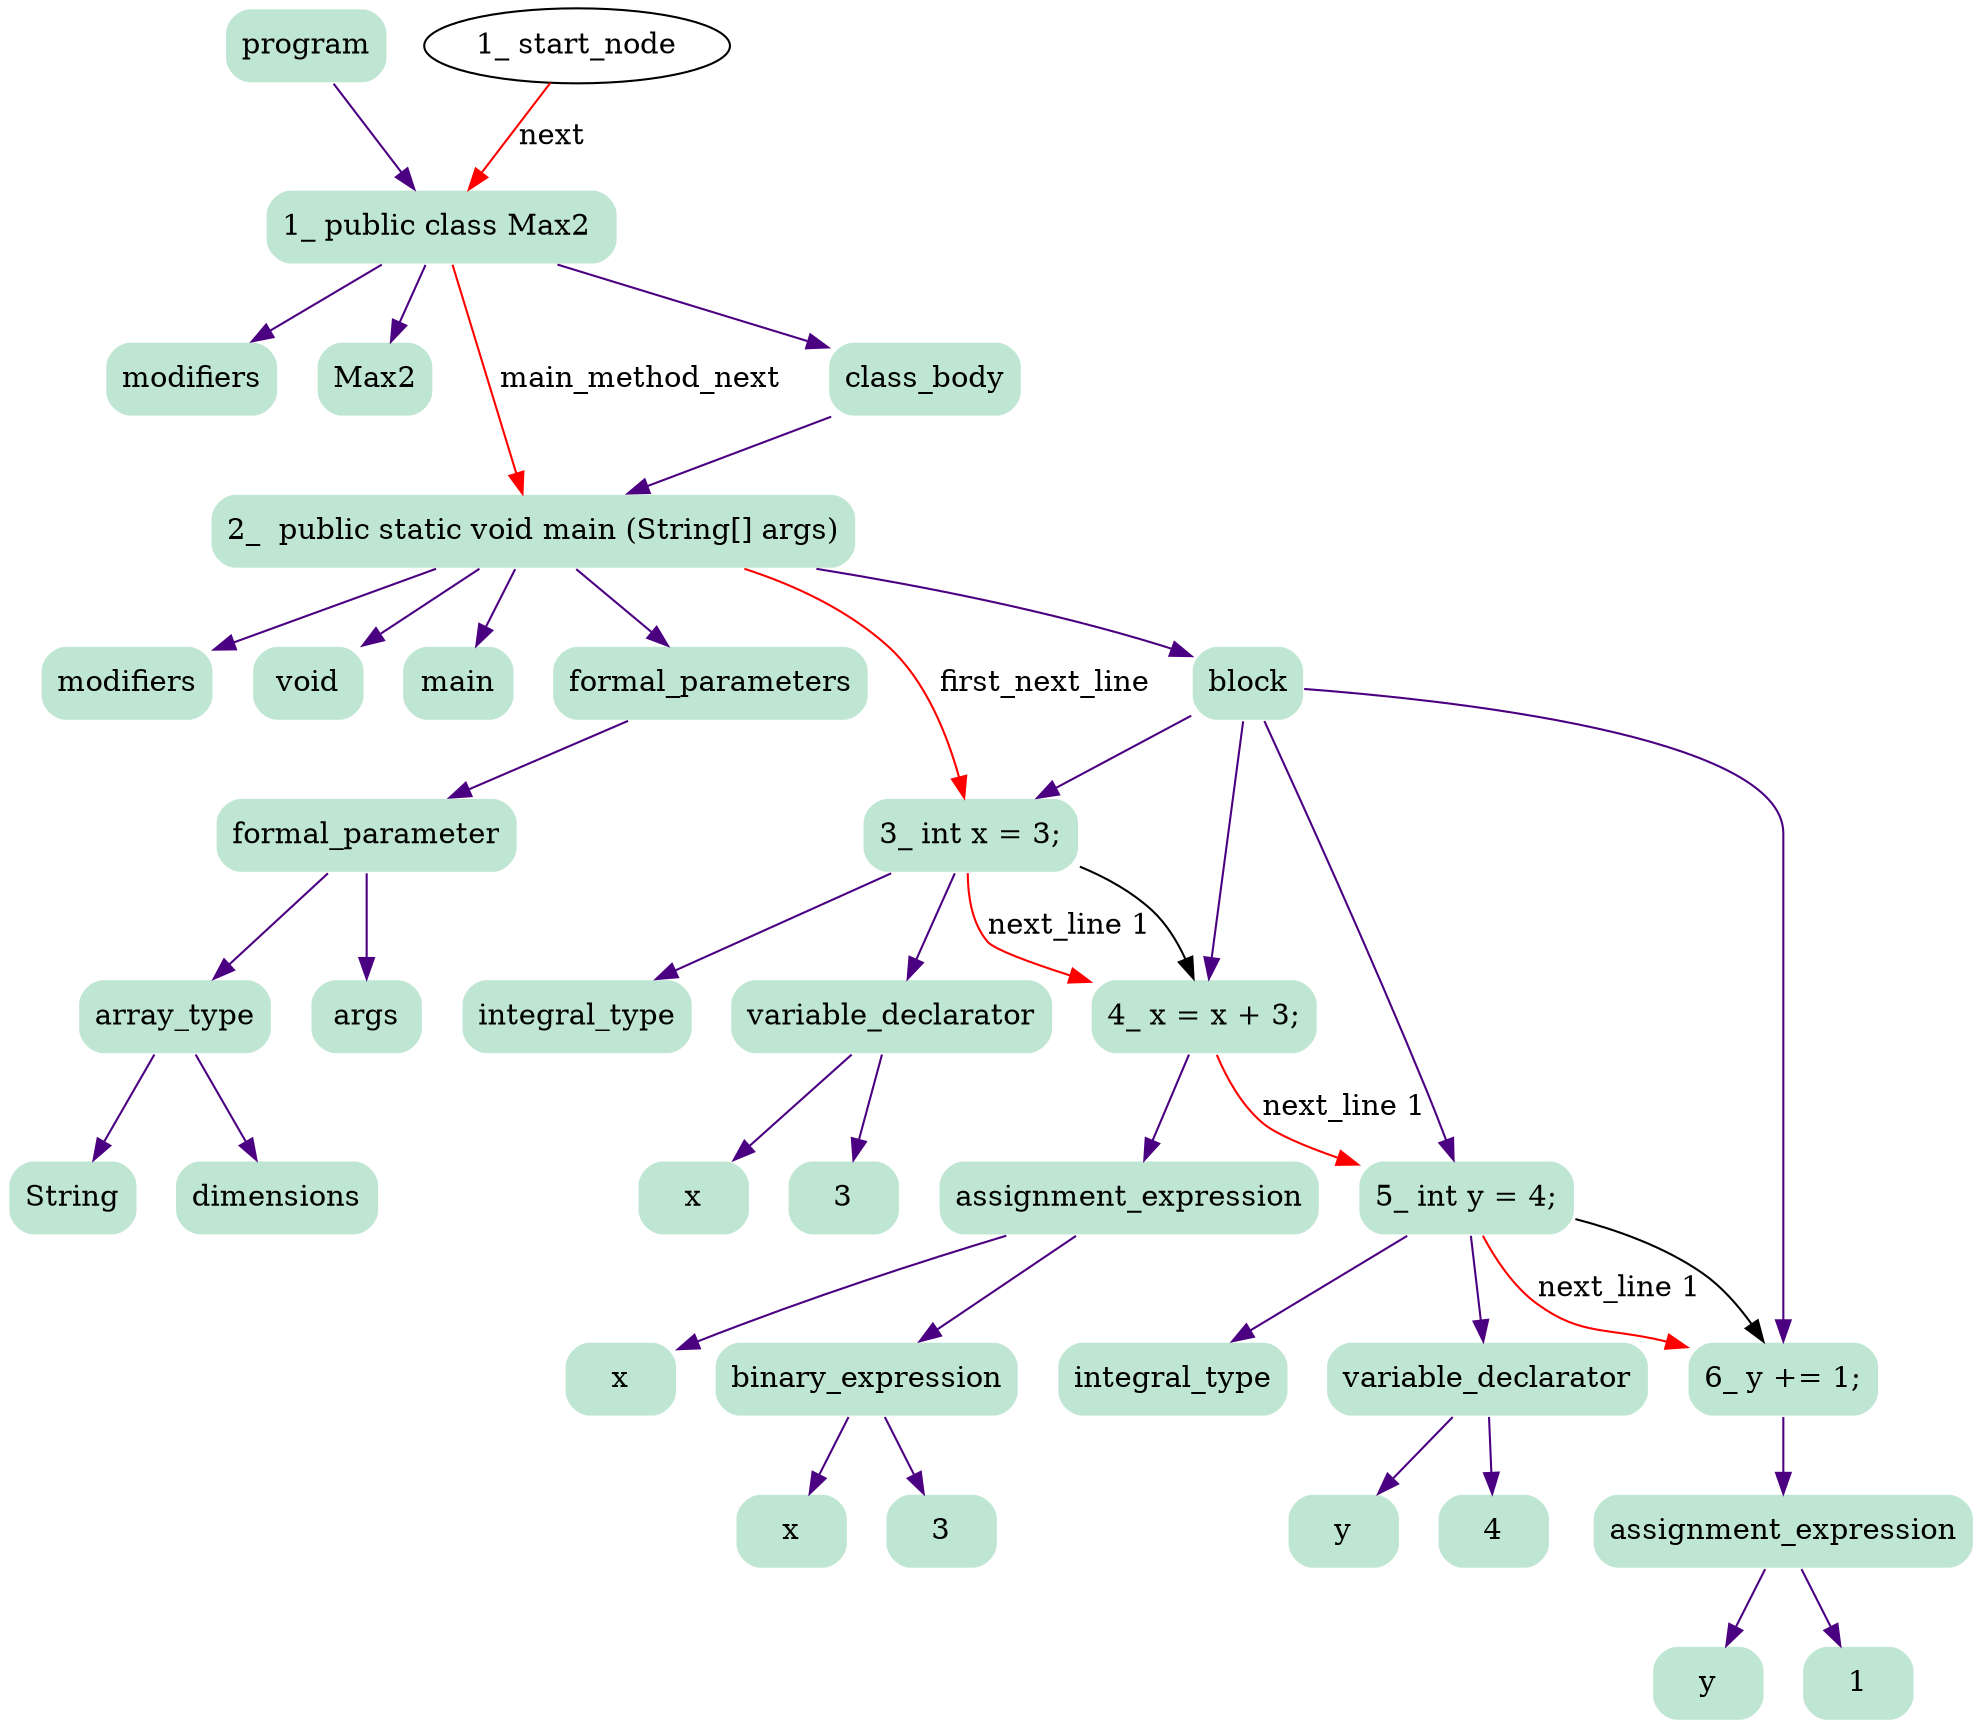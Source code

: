 digraph  {
5 [color=white, fillcolor="#BFE6D3", label=program, node_type=program, shape=box, style="rounded, filled"];
6 [color=white, fillcolor="#BFE6D3", label="1_\ public\ class\ Max2\ ", node_type=class_declaration, shape=box, style="rounded, filled", type_label=class_declaration];
7 [color=white, fillcolor="#BFE6D3", label=modifiers, node_type=modifiers, shape=box, style="rounded, filled"];
8 [color=white, fillcolor="#BFE6D3", label=Max2, node_type=identifier, shape=box, style="rounded, filled"];
9 [color=white, fillcolor="#BFE6D3", label=class_body, node_type=class_body, shape=box, style="rounded, filled"];
10 [color=white, fillcolor="#BFE6D3", label="2_\ \ public\ static\ void\ main\ \(String\[\]\ args\)", node_type=method_declaration, shape=box, style="rounded, filled", type_label=method_declaration];
11 [color=white, fillcolor="#BFE6D3", label=modifiers, node_type=modifiers, shape=box, style="rounded, filled"];
12 [color=white, fillcolor="#BFE6D3", label=void, node_type=void_type, shape=box, style="rounded, filled"];
13 [color=white, fillcolor="#BFE6D3", label=main, node_type=identifier, shape=box, style="rounded, filled"];
14 [color=white, fillcolor="#BFE6D3", label=formal_parameters, node_type=formal_parameters, shape=box, style="rounded, filled"];
15 [color=white, fillcolor="#BFE6D3", label=formal_parameter, node_type=formal_parameter, shape=box, style="rounded, filled"];
16 [color=white, fillcolor="#BFE6D3", label=array_type, node_type=array_type, shape=box, style="rounded, filled"];
17 [color=white, fillcolor="#BFE6D3", label=String, node_type=type_identifier, shape=box, style="rounded, filled"];
18 [color=white, fillcolor="#BFE6D3", label=dimensions, node_type=dimensions, shape=box, style="rounded, filled"];
19 [color=white, fillcolor="#BFE6D3", label=args, node_type=identifier, shape=box, style="rounded, filled"];
20 [color=white, fillcolor="#BFE6D3", label=block, node_type=block, shape=box, style="rounded, filled"];
21 [color=white, fillcolor="#BFE6D3", label="3_\ int\ x\ =\ 3;", node_type=local_variable_declaration, shape=box, style="rounded, filled", type_label=expression_statement];
22 [color=white, fillcolor="#BFE6D3", label=integral_type, node_type=integral_type, shape=box, style="rounded, filled"];
23 [color=white, fillcolor="#BFE6D3", label=variable_declarator, node_type=variable_declarator, shape=box, style="rounded, filled"];
24 [color=white, fillcolor="#BFE6D3", label=x, node_type=identifier, shape=box, style="rounded, filled"];
25 [color=white, fillcolor="#BFE6D3", label=3, node_type=decimal_integer_literal, shape=box, style="rounded, filled"];
26 [color=white, fillcolor="#BFE6D3", label="4_\ x\ =\ x\ \+\ 3;", node_type=expression_statement, shape=box, style="rounded, filled", type_label=expression_statement];
27 [color=white, fillcolor="#BFE6D3", label=assignment_expression, node_type=assignment_expression, shape=box, style="rounded, filled"];
28 [color=white, fillcolor="#BFE6D3", label=x, node_type=identifier, shape=box, style="rounded, filled"];
29 [color=white, fillcolor="#BFE6D3", label=binary_expression, node_type=binary_expression, shape=box, style="rounded, filled"];
30 [color=white, fillcolor="#BFE6D3", label=x, node_type=identifier, shape=box, style="rounded, filled"];
31 [color=white, fillcolor="#BFE6D3", label=3, node_type=decimal_integer_literal, shape=box, style="rounded, filled"];
32 [color=white, fillcolor="#BFE6D3", label="5_\ int\ y\ =\ 4;", node_type=local_variable_declaration, shape=box, style="rounded, filled", type_label=expression_statement];
33 [color=white, fillcolor="#BFE6D3", label=integral_type, node_type=integral_type, shape=box, style="rounded, filled"];
34 [color=white, fillcolor="#BFE6D3", label=variable_declarator, node_type=variable_declarator, shape=box, style="rounded, filled"];
35 [color=white, fillcolor="#BFE6D3", label=y, node_type=identifier, shape=box, style="rounded, filled"];
36 [color=white, fillcolor="#BFE6D3", label=4, node_type=decimal_integer_literal, shape=box, style="rounded, filled"];
37 [color=white, fillcolor="#BFE6D3", label="6_\ y\ \+=\ 1;", node_type=expression_statement, shape=box, style="rounded, filled", type_label=expression_statement];
38 [color=white, fillcolor="#BFE6D3", label=assignment_expression, node_type=assignment_expression, shape=box, style="rounded, filled"];
39 [color=white, fillcolor="#BFE6D3", label=y, node_type=identifier, shape=box, style="rounded, filled"];
40 [color=white, fillcolor="#BFE6D3", label=1, node_type=decimal_integer_literal, shape=box, style="rounded, filled"];
1 [label="1_\ start_node", type_label=start];
5 -> 6  [color=indigo, edge_type=AST_edge, key=0, shape=vee];
6 -> 7  [color=indigo, edge_type=AST_edge, key=0, shape=vee];
6 -> 8  [color=indigo, edge_type=AST_edge, key=0, shape=vee];
6 -> 9  [color=indigo, edge_type=AST_edge, key=0, shape=vee];
6 -> 10  [color=red, controlflow_type=main_method_next, edge_type=CFG_edge, key=0, label=main_method_next];
9 -> 10  [color=indigo, edge_type=AST_edge, key=0, shape=vee];
10 -> 11  [color=indigo, edge_type=AST_edge, key=0, shape=vee];
10 -> 12  [color=indigo, edge_type=AST_edge, key=0, shape=vee];
10 -> 13  [color=indigo, edge_type=AST_edge, key=0, shape=vee];
10 -> 14  [color=indigo, edge_type=AST_edge, key=0, shape=vee];
10 -> 20  [color=indigo, edge_type=AST_edge, key=0, shape=vee];
10 -> 21  [color=red, controlflow_type=first_next_line, edge_type=CFG_edge, key=0, label=first_next_line];
14 -> 15  [color=indigo, edge_type=AST_edge, key=0, shape=vee];
15 -> 16  [color=indigo, edge_type=AST_edge, key=0, shape=vee];
15 -> 19  [color=indigo, edge_type=AST_edge, key=0, shape=vee];
16 -> 17  [color=indigo, edge_type=AST_edge, key=0, shape=vee];
16 -> 18  [color=indigo, edge_type=AST_edge, key=0, shape=vee];
20 -> 21  [color=indigo, edge_type=AST_edge, key=0, shape=vee];
20 -> 26  [color=indigo, edge_type=AST_edge, key=0, shape=vee];
20 -> 32  [color=indigo, edge_type=AST_edge, key=0, shape=vee];
20 -> 37  [color=indigo, edge_type=AST_edge, key=0, shape=vee];
21 -> 22  [color=indigo, edge_type=AST_edge, key=0, shape=vee];
21 -> 23  [color=indigo, edge_type=AST_edge, key=0, shape=vee];
21 -> 26  [color=red, controlflow_type="next_line 1", edge_type=CFG_edge, key=0, label="next_line 1"];
21 -> 26  [key=1, used_def=x];
23 -> 24  [color=indigo, edge_type=AST_edge, key=0, shape=vee];
23 -> 25  [color=indigo, edge_type=AST_edge, key=0, shape=vee];
26 -> 27  [color=indigo, edge_type=AST_edge, key=0, shape=vee];
26 -> 32  [color=red, controlflow_type="next_line 1", edge_type=CFG_edge, key=0, label="next_line 1"];
27 -> 28  [color=indigo, edge_type=AST_edge, key=0, shape=vee];
27 -> 29  [color=indigo, edge_type=AST_edge, key=0, shape=vee];
29 -> 30  [color=indigo, edge_type=AST_edge, key=0, shape=vee];
29 -> 31  [color=indigo, edge_type=AST_edge, key=0, shape=vee];
32 -> 33  [color=indigo, edge_type=AST_edge, key=0, shape=vee];
32 -> 34  [color=indigo, edge_type=AST_edge, key=0, shape=vee];
32 -> 37  [color=red, controlflow_type="next_line 1", edge_type=CFG_edge, key=0, label="next_line 1"];
32 -> 37  [key=1, used_def=y];
34 -> 35  [color=indigo, edge_type=AST_edge, key=0, shape=vee];
34 -> 36  [color=indigo, edge_type=AST_edge, key=0, shape=vee];
37 -> 38  [color=indigo, edge_type=AST_edge, key=0, shape=vee];
38 -> 39  [color=indigo, edge_type=AST_edge, key=0, shape=vee];
38 -> 40  [color=indigo, edge_type=AST_edge, key=0, shape=vee];
1 -> 6  [color=red, controlflow_type=next, edge_type=CFG_edge, key=0, label=next];
}
